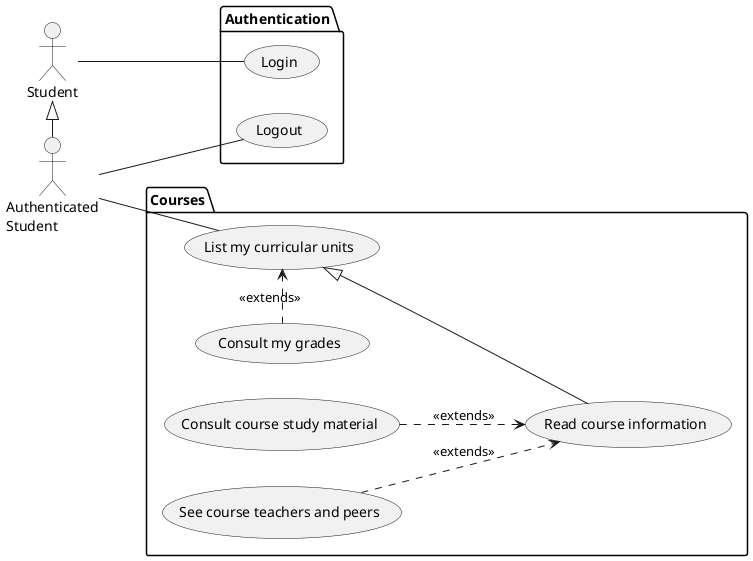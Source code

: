 @startuml
    left to right direction

    actor :Student:
    actor :Authenticated\nStudent: as AuthStudent
    Student <|- AuthStudent

    package Authentication {
        usecase (Login) as U1
        usecase (Logout) as U2
    }
    
    package Courses {
        usecase (List my curricular units) as U3
        usecase (Consult my grades) as U4
        U4 .> U3 : <<extends>>
        usecase (Read course information) as U5
        usecase (Consult course study material) as U6
        usecase (See course teachers and peers) as U7
        U6 ..> U5 : <<extends>>
        U7 ..> U5 : <<extends>>
    }

    Student -- U1
    AuthStudent -- U2
    AuthStudent -- U3
    U3 <|-- U5
@enduml
